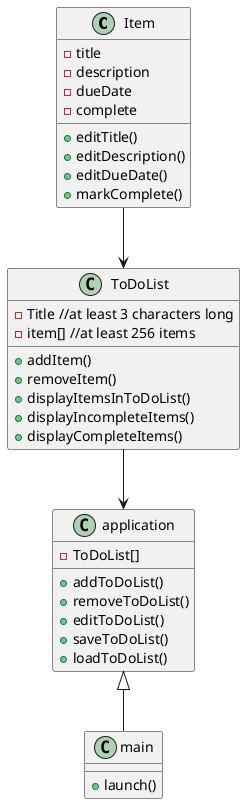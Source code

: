 @startuml
class Item{
- title
- description
- dueDate
- complete

+ editTitle()
+ editDescription()
+ editDueDate()
+ markComplete()

}






 class ToDoList{
- Title //at least 3 characters long
- item[] //at least 256 items

+ addItem()
+removeItem()
+ displayItemsInToDoList()
+ displayIncompleteItems()
+ displayCompleteItems()



 }





 class application{
- ToDoList[]

+ addToDoList()
+ removeToDoList()
+ editToDoList()
+ saveToDoList()
+ loadToDoList()
 }

 class main extends application {
 +launch()
 }

 ToDoList --> application
 Item --> ToDoList






@enduml